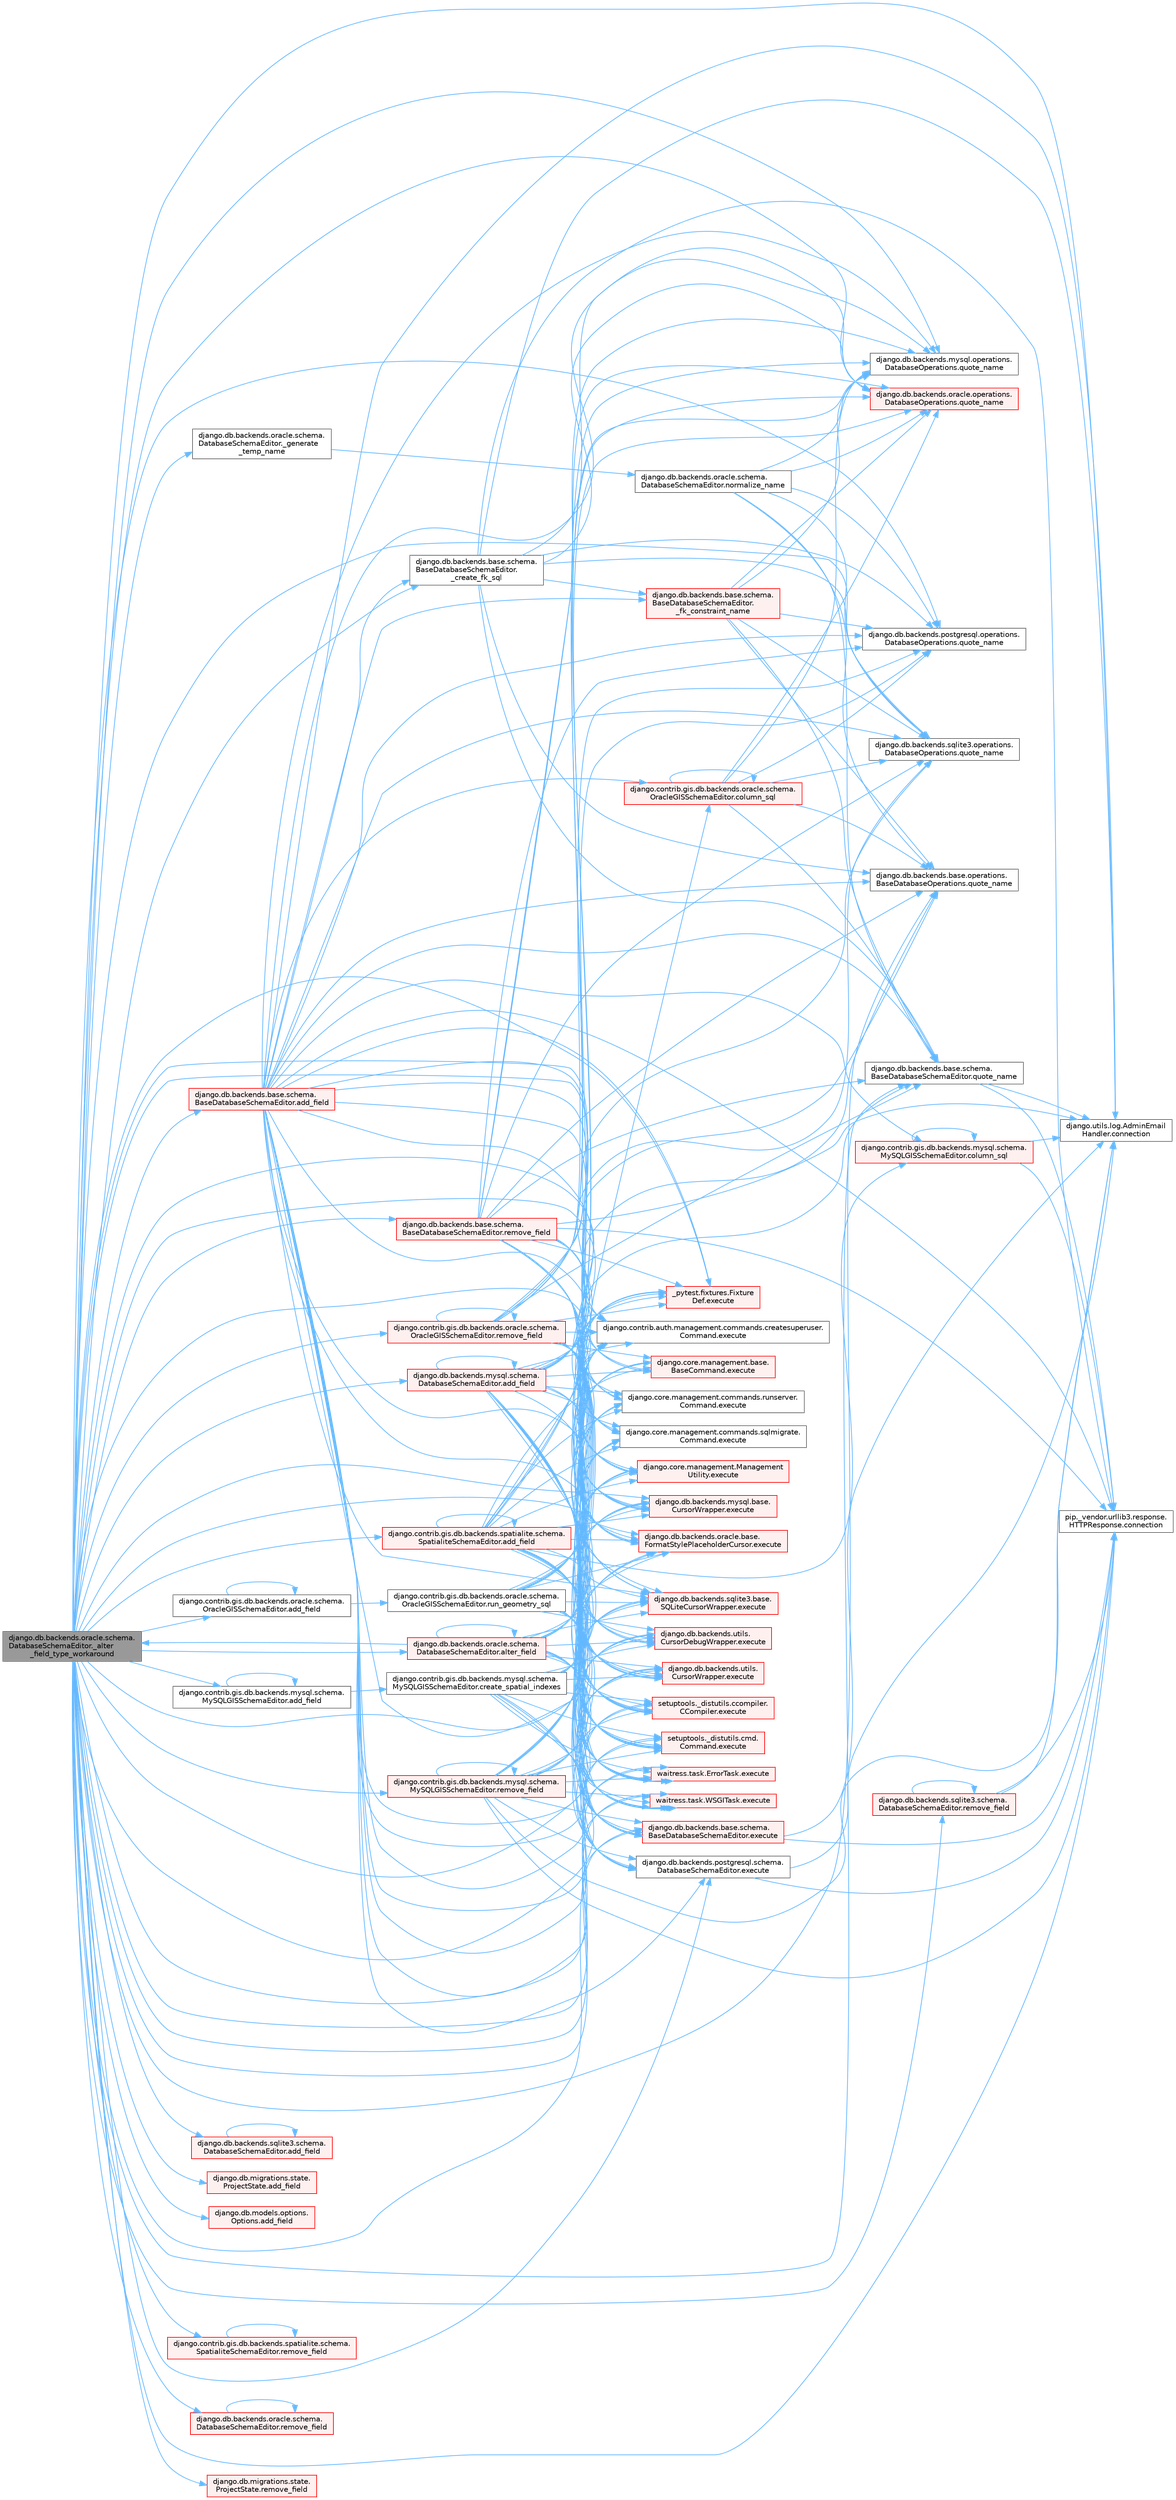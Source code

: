 digraph "django.db.backends.oracle.schema.DatabaseSchemaEditor._alter_field_type_workaround"
{
 // LATEX_PDF_SIZE
  bgcolor="transparent";
  edge [fontname=Helvetica,fontsize=10,labelfontname=Helvetica,labelfontsize=10];
  node [fontname=Helvetica,fontsize=10,shape=box,height=0.2,width=0.4];
  rankdir="LR";
  Node1 [id="Node000001",label="django.db.backends.oracle.schema.\lDatabaseSchemaEditor._alter\l_field_type_workaround",height=0.2,width=0.4,color="gray40", fillcolor="grey60", style="filled", fontcolor="black",tooltip=" "];
  Node1 -> Node2 [id="edge1_Node000001_Node000002",color="steelblue1",style="solid",tooltip=" "];
  Node2 [id="Node000002",label="django.db.backends.base.schema.\lBaseDatabaseSchemaEditor.\l_create_fk_sql",height=0.2,width=0.4,color="grey40", fillcolor="white", style="filled",URL="$classdjango_1_1db_1_1backends_1_1base_1_1schema_1_1_base_database_schema_editor.html#ad853d22c43c3b3a9d73e094ac6344331",tooltip=" "];
  Node2 -> Node3 [id="edge2_Node000002_Node000003",color="steelblue1",style="solid",tooltip=" "];
  Node3 [id="Node000003",label="django.db.backends.base.schema.\lBaseDatabaseSchemaEditor.\l_fk_constraint_name",height=0.2,width=0.4,color="red", fillcolor="#FFF0F0", style="filled",URL="$classdjango_1_1db_1_1backends_1_1base_1_1schema_1_1_base_database_schema_editor.html#aebfea3276c6e5e99891f04559ea18d32",tooltip=" "];
  Node3 -> Node7 [id="edge3_Node000003_Node000007",color="steelblue1",style="solid",tooltip=" "];
  Node7 [id="Node000007",label="django.db.backends.base.operations.\lBaseDatabaseOperations.quote_name",height=0.2,width=0.4,color="grey40", fillcolor="white", style="filled",URL="$classdjango_1_1db_1_1backends_1_1base_1_1operations_1_1_base_database_operations.html#ab468094d1b03334704774ae62fbb7955",tooltip=" "];
  Node3 -> Node8 [id="edge4_Node000003_Node000008",color="steelblue1",style="solid",tooltip=" "];
  Node8 [id="Node000008",label="django.db.backends.base.schema.\lBaseDatabaseSchemaEditor.quote_name",height=0.2,width=0.4,color="grey40", fillcolor="white", style="filled",URL="$classdjango_1_1db_1_1backends_1_1base_1_1schema_1_1_base_database_schema_editor.html#aa816e47aecbbe22e29c76f25001a873a",tooltip=" "];
  Node8 -> Node5 [id="edge5_Node000008_Node000005",color="steelblue1",style="solid",tooltip=" "];
  Node5 [id="Node000005",label="django.utils.log.AdminEmail\lHandler.connection",height=0.2,width=0.4,color="grey40", fillcolor="white", style="filled",URL="$classdjango_1_1utils_1_1log_1_1_admin_email_handler.html#a545b5f7ec55a857fe1ca7836814a0760",tooltip=" "];
  Node8 -> Node6 [id="edge6_Node000008_Node000006",color="steelblue1",style="solid",tooltip=" "];
  Node6 [id="Node000006",label="pip._vendor.urllib3.response.\lHTTPResponse.connection",height=0.2,width=0.4,color="grey40", fillcolor="white", style="filled",URL="$classpip_1_1__vendor_1_1urllib3_1_1response_1_1_h_t_t_p_response.html#a9002314624685de3bbf9b84bdc87fef8",tooltip=" "];
  Node3 -> Node9 [id="edge7_Node000003_Node000009",color="steelblue1",style="solid",tooltip=" "];
  Node9 [id="Node000009",label="django.db.backends.mysql.operations.\lDatabaseOperations.quote_name",height=0.2,width=0.4,color="grey40", fillcolor="white", style="filled",URL="$classdjango_1_1db_1_1backends_1_1mysql_1_1operations_1_1_database_operations.html#a5d1561dd784c0f000ed8c1aa43a6efbf",tooltip=" "];
  Node3 -> Node10 [id="edge8_Node000003_Node000010",color="steelblue1",style="solid",tooltip=" "];
  Node10 [id="Node000010",label="django.db.backends.oracle.operations.\lDatabaseOperations.quote_name",height=0.2,width=0.4,color="red", fillcolor="#FFF0F0", style="filled",URL="$classdjango_1_1db_1_1backends_1_1oracle_1_1operations_1_1_database_operations.html#ac7551d250b0adf678e5d00e4d69cb021",tooltip=" "];
  Node3 -> Node16 [id="edge9_Node000003_Node000016",color="steelblue1",style="solid",tooltip=" "];
  Node16 [id="Node000016",label="django.db.backends.postgresql.operations.\lDatabaseOperations.quote_name",height=0.2,width=0.4,color="grey40", fillcolor="white", style="filled",URL="$classdjango_1_1db_1_1backends_1_1postgresql_1_1operations_1_1_database_operations.html#ab2f9e33071d2c5abb03744171da3b801",tooltip=" "];
  Node3 -> Node17 [id="edge10_Node000003_Node000017",color="steelblue1",style="solid",tooltip=" "];
  Node17 [id="Node000017",label="django.db.backends.sqlite3.operations.\lDatabaseOperations.quote_name",height=0.2,width=0.4,color="grey40", fillcolor="white", style="filled",URL="$classdjango_1_1db_1_1backends_1_1sqlite3_1_1operations_1_1_database_operations.html#a14cbbcb5e889d88278c96a39911d641b",tooltip=" "];
  Node2 -> Node5 [id="edge11_Node000002_Node000005",color="steelblue1",style="solid",tooltip=" "];
  Node2 -> Node6 [id="edge12_Node000002_Node000006",color="steelblue1",style="solid",tooltip=" "];
  Node2 -> Node7 [id="edge13_Node000002_Node000007",color="steelblue1",style="solid",tooltip=" "];
  Node2 -> Node8 [id="edge14_Node000002_Node000008",color="steelblue1",style="solid",tooltip=" "];
  Node2 -> Node9 [id="edge15_Node000002_Node000009",color="steelblue1",style="solid",tooltip=" "];
  Node2 -> Node10 [id="edge16_Node000002_Node000010",color="steelblue1",style="solid",tooltip=" "];
  Node2 -> Node16 [id="edge17_Node000002_Node000016",color="steelblue1",style="solid",tooltip=" "];
  Node2 -> Node17 [id="edge18_Node000002_Node000017",color="steelblue1",style="solid",tooltip=" "];
  Node1 -> Node18 [id="edge19_Node000001_Node000018",color="steelblue1",style="solid",tooltip=" "];
  Node18 [id="Node000018",label="django.db.backends.oracle.schema.\lDatabaseSchemaEditor._generate\l_temp_name",height=0.2,width=0.4,color="grey40", fillcolor="white", style="filled",URL="$classdjango_1_1db_1_1backends_1_1oracle_1_1schema_1_1_database_schema_editor.html#a8c8496f0808096238c1c1738d7d98ccd",tooltip=" "];
  Node18 -> Node19 [id="edge20_Node000018_Node000019",color="steelblue1",style="solid",tooltip=" "];
  Node19 [id="Node000019",label="django.db.backends.oracle.schema.\lDatabaseSchemaEditor.normalize_name",height=0.2,width=0.4,color="grey40", fillcolor="white", style="filled",URL="$classdjango_1_1db_1_1backends_1_1oracle_1_1schema_1_1_database_schema_editor.html#a440047f0dbf8e50036355561e0fef33a",tooltip=" "];
  Node19 -> Node7 [id="edge21_Node000019_Node000007",color="steelblue1",style="solid",tooltip=" "];
  Node19 -> Node8 [id="edge22_Node000019_Node000008",color="steelblue1",style="solid",tooltip=" "];
  Node19 -> Node9 [id="edge23_Node000019_Node000009",color="steelblue1",style="solid",tooltip=" "];
  Node19 -> Node10 [id="edge24_Node000019_Node000010",color="steelblue1",style="solid",tooltip=" "];
  Node19 -> Node16 [id="edge25_Node000019_Node000016",color="steelblue1",style="solid",tooltip=" "];
  Node19 -> Node17 [id="edge26_Node000019_Node000017",color="steelblue1",style="solid",tooltip=" "];
  Node1 -> Node20 [id="edge27_Node000001_Node000020",color="steelblue1",style="solid",tooltip=" "];
  Node20 [id="Node000020",label="django.contrib.gis.db.backends.mysql.schema.\lMySQLGISSchemaEditor.add_field",height=0.2,width=0.4,color="grey40", fillcolor="white", style="filled",URL="$classdjango_1_1contrib_1_1gis_1_1db_1_1backends_1_1mysql_1_1schema_1_1_my_s_q_l_g_i_s_schema_editor.html#a2be61526cbe6b641a69269de2a2c11b5",tooltip=" "];
  Node20 -> Node20 [id="edge28_Node000020_Node000020",color="steelblue1",style="solid",tooltip=" "];
  Node20 -> Node21 [id="edge29_Node000020_Node000021",color="steelblue1",style="solid",tooltip=" "];
  Node21 [id="Node000021",label="django.contrib.gis.db.backends.mysql.schema.\lMySQLGISSchemaEditor.create_spatial_indexes",height=0.2,width=0.4,color="grey40", fillcolor="white", style="filled",URL="$classdjango_1_1contrib_1_1gis_1_1db_1_1backends_1_1mysql_1_1schema_1_1_my_s_q_l_g_i_s_schema_editor.html#ab01e4e9753b9691b274cfe31c800fb87",tooltip=" "];
  Node21 -> Node22 [id="edge30_Node000021_Node000022",color="steelblue1",style="solid",tooltip=" "];
  Node22 [id="Node000022",label="_pytest.fixtures.Fixture\lDef.execute",height=0.2,width=0.4,color="red", fillcolor="#FFF0F0", style="filled",URL="$class__pytest_1_1fixtures_1_1_fixture_def.html#ac27e0caaadd6404ffc2715216b643993",tooltip=" "];
  Node21 -> Node3967 [id="edge31_Node000021_Node003967",color="steelblue1",style="solid",tooltip=" "];
  Node3967 [id="Node003967",label="django.contrib.auth.management.commands.createsuperuser.\lCommand.execute",height=0.2,width=0.4,color="grey40", fillcolor="white", style="filled",URL="$classdjango_1_1contrib_1_1auth_1_1management_1_1commands_1_1createsuperuser_1_1_command.html#a4dc8ad9953fcae01a4c61c32fe4c6540",tooltip=" "];
  Node21 -> Node3968 [id="edge32_Node000021_Node003968",color="steelblue1",style="solid",tooltip=" "];
  Node3968 [id="Node003968",label="django.core.management.base.\lBaseCommand.execute",height=0.2,width=0.4,color="red", fillcolor="#FFF0F0", style="filled",URL="$classdjango_1_1core_1_1management_1_1base_1_1_base_command.html#a5621c1fb51be6a2deff6777d90c25ee0",tooltip=" "];
  Node21 -> Node3970 [id="edge33_Node000021_Node003970",color="steelblue1",style="solid",tooltip=" "];
  Node3970 [id="Node003970",label="django.core.management.commands.runserver.\lCommand.execute",height=0.2,width=0.4,color="grey40", fillcolor="white", style="filled",URL="$classdjango_1_1core_1_1management_1_1commands_1_1runserver_1_1_command.html#a86b4bdbf596d9f612125e143148d9919",tooltip=" "];
  Node21 -> Node3971 [id="edge34_Node000021_Node003971",color="steelblue1",style="solid",tooltip=" "];
  Node3971 [id="Node003971",label="django.core.management.commands.sqlmigrate.\lCommand.execute",height=0.2,width=0.4,color="grey40", fillcolor="white", style="filled",URL="$classdjango_1_1core_1_1management_1_1commands_1_1sqlmigrate_1_1_command.html#ad47c65d3d4820430ce43bb5f2086789d",tooltip=" "];
  Node21 -> Node3972 [id="edge35_Node000021_Node003972",color="steelblue1",style="solid",tooltip=" "];
  Node3972 [id="Node003972",label="django.core.management.Management\lUtility.execute",height=0.2,width=0.4,color="red", fillcolor="#FFF0F0", style="filled",URL="$classdjango_1_1core_1_1management_1_1_management_utility.html#ab2752203019f6a6274c55e096770c008",tooltip=" "];
  Node21 -> Node3980 [id="edge36_Node000021_Node003980",color="steelblue1",style="solid",tooltip=" "];
  Node3980 [id="Node003980",label="django.db.backends.base.schema.\lBaseDatabaseSchemaEditor.execute",height=0.2,width=0.4,color="red", fillcolor="#FFF0F0", style="filled",URL="$classdjango_1_1db_1_1backends_1_1base_1_1schema_1_1_base_database_schema_editor.html#a964d07b6ba94dc1698e896feeeb57353",tooltip=" "];
  Node3980 -> Node5 [id="edge37_Node003980_Node000005",color="steelblue1",style="solid",tooltip=" "];
  Node3980 -> Node6 [id="edge38_Node003980_Node000006",color="steelblue1",style="solid",tooltip=" "];
  Node21 -> Node3983 [id="edge39_Node000021_Node003983",color="steelblue1",style="solid",tooltip=" "];
  Node3983 [id="Node003983",label="django.db.backends.mysql.base.\lCursorWrapper.execute",height=0.2,width=0.4,color="red", fillcolor="#FFF0F0", style="filled",URL="$classdjango_1_1db_1_1backends_1_1mysql_1_1base_1_1_cursor_wrapper.html#a6b2d41b73d7c215224f1e994aad6ad60",tooltip=" "];
  Node21 -> Node3984 [id="edge40_Node000021_Node003984",color="steelblue1",style="solid",tooltip=" "];
  Node3984 [id="Node003984",label="django.db.backends.oracle.base.\lFormatStylePlaceholderCursor.execute",height=0.2,width=0.4,color="red", fillcolor="#FFF0F0", style="filled",URL="$classdjango_1_1db_1_1backends_1_1oracle_1_1base_1_1_format_style_placeholder_cursor.html#a0717bdbea59134a88e5f10399c33a251",tooltip=" "];
  Node21 -> Node3990 [id="edge41_Node000021_Node003990",color="steelblue1",style="solid",tooltip=" "];
  Node3990 [id="Node003990",label="django.db.backends.postgresql.schema.\lDatabaseSchemaEditor.execute",height=0.2,width=0.4,color="grey40", fillcolor="white", style="filled",URL="$classdjango_1_1db_1_1backends_1_1postgresql_1_1schema_1_1_database_schema_editor.html#afe7e39d1fd0ac2c6216f90295b9382ae",tooltip=" "];
  Node3990 -> Node5 [id="edge42_Node003990_Node000005",color="steelblue1",style="solid",tooltip=" "];
  Node3990 -> Node6 [id="edge43_Node003990_Node000006",color="steelblue1",style="solid",tooltip=" "];
  Node21 -> Node3991 [id="edge44_Node000021_Node003991",color="steelblue1",style="solid",tooltip=" "];
  Node3991 [id="Node003991",label="django.db.backends.sqlite3.base.\lSQLiteCursorWrapper.execute",height=0.2,width=0.4,color="red", fillcolor="#FFF0F0", style="filled",URL="$classdjango_1_1db_1_1backends_1_1sqlite3_1_1base_1_1_s_q_lite_cursor_wrapper.html#a41115eb3813040514a6c6c7111aa0b57",tooltip=" "];
  Node21 -> Node3993 [id="edge45_Node000021_Node003993",color="steelblue1",style="solid",tooltip=" "];
  Node3993 [id="Node003993",label="django.db.backends.utils.\lCursorDebugWrapper.execute",height=0.2,width=0.4,color="red", fillcolor="#FFF0F0", style="filled",URL="$classdjango_1_1db_1_1backends_1_1utils_1_1_cursor_debug_wrapper.html#af0443013785fceb3f05b38198a71ca3f",tooltip=" "];
  Node21 -> Node3994 [id="edge46_Node000021_Node003994",color="steelblue1",style="solid",tooltip=" "];
  Node3994 [id="Node003994",label="django.db.backends.utils.\lCursorWrapper.execute",height=0.2,width=0.4,color="red", fillcolor="#FFF0F0", style="filled",URL="$classdjango_1_1db_1_1backends_1_1utils_1_1_cursor_wrapper.html#a7d0bc9b6584c9fee961505e1d460547c",tooltip=" "];
  Node21 -> Node3997 [id="edge47_Node000021_Node003997",color="steelblue1",style="solid",tooltip=" "];
  Node3997 [id="Node003997",label="setuptools._distutils.ccompiler.\lCCompiler.execute",height=0.2,width=0.4,color="red", fillcolor="#FFF0F0", style="filled",URL="$classsetuptools_1_1__distutils_1_1ccompiler_1_1_c_compiler.html#a726dd6c4cc45b2077fa6bc43dc8fe60e",tooltip=" "];
  Node21 -> Node3998 [id="edge48_Node000021_Node003998",color="steelblue1",style="solid",tooltip=" "];
  Node3998 [id="Node003998",label="setuptools._distutils.cmd.\lCommand.execute",height=0.2,width=0.4,color="red", fillcolor="#FFF0F0", style="filled",URL="$classsetuptools_1_1__distutils_1_1cmd_1_1_command.html#a371b567539d5bc0e2a134bf361e97b38",tooltip=" "];
  Node21 -> Node3999 [id="edge49_Node000021_Node003999",color="steelblue1",style="solid",tooltip=" "];
  Node3999 [id="Node003999",label="waitress.task.ErrorTask.execute",height=0.2,width=0.4,color="red", fillcolor="#FFF0F0", style="filled",URL="$classwaitress_1_1task_1_1_error_task.html#ad5c6d14c13ba3d33e82b1b138e634bb0",tooltip=" "];
  Node21 -> Node4000 [id="edge50_Node000021_Node004000",color="steelblue1",style="solid",tooltip=" "];
  Node4000 [id="Node004000",label="waitress.task.WSGITask.execute",height=0.2,width=0.4,color="red", fillcolor="#FFF0F0", style="filled",URL="$classwaitress_1_1task_1_1_w_s_g_i_task.html#ac677ac1c03116dfa724298750580883b",tooltip=" "];
  Node1 -> Node4544 [id="edge51_Node000001_Node004544",color="steelblue1",style="solid",tooltip=" "];
  Node4544 [id="Node004544",label="django.contrib.gis.db.backends.oracle.schema.\lOracleGISSchemaEditor.add_field",height=0.2,width=0.4,color="grey40", fillcolor="white", style="filled",URL="$classdjango_1_1contrib_1_1gis_1_1db_1_1backends_1_1oracle_1_1schema_1_1_oracle_g_i_s_schema_editor.html#a809e33d7f4b5e305ff78ef88888b0911",tooltip=" "];
  Node4544 -> Node4544 [id="edge52_Node004544_Node004544",color="steelblue1",style="solid",tooltip=" "];
  Node4544 -> Node4545 [id="edge53_Node004544_Node004545",color="steelblue1",style="solid",tooltip=" "];
  Node4545 [id="Node004545",label="django.contrib.gis.db.backends.oracle.schema.\lOracleGISSchemaEditor.run_geometry_sql",height=0.2,width=0.4,color="grey40", fillcolor="white", style="filled",URL="$classdjango_1_1contrib_1_1gis_1_1db_1_1backends_1_1oracle_1_1schema_1_1_oracle_g_i_s_schema_editor.html#a1cc33dd24bca051d455c5a65f3e5940d",tooltip=" "];
  Node4545 -> Node22 [id="edge54_Node004545_Node000022",color="steelblue1",style="solid",tooltip=" "];
  Node4545 -> Node3967 [id="edge55_Node004545_Node003967",color="steelblue1",style="solid",tooltip=" "];
  Node4545 -> Node3968 [id="edge56_Node004545_Node003968",color="steelblue1",style="solid",tooltip=" "];
  Node4545 -> Node3970 [id="edge57_Node004545_Node003970",color="steelblue1",style="solid",tooltip=" "];
  Node4545 -> Node3971 [id="edge58_Node004545_Node003971",color="steelblue1",style="solid",tooltip=" "];
  Node4545 -> Node3972 [id="edge59_Node004545_Node003972",color="steelblue1",style="solid",tooltip=" "];
  Node4545 -> Node3980 [id="edge60_Node004545_Node003980",color="steelblue1",style="solid",tooltip=" "];
  Node4545 -> Node3983 [id="edge61_Node004545_Node003983",color="steelblue1",style="solid",tooltip=" "];
  Node4545 -> Node3984 [id="edge62_Node004545_Node003984",color="steelblue1",style="solid",tooltip=" "];
  Node4545 -> Node3990 [id="edge63_Node004545_Node003990",color="steelblue1",style="solid",tooltip=" "];
  Node4545 -> Node3991 [id="edge64_Node004545_Node003991",color="steelblue1",style="solid",tooltip=" "];
  Node4545 -> Node3993 [id="edge65_Node004545_Node003993",color="steelblue1",style="solid",tooltip=" "];
  Node4545 -> Node3994 [id="edge66_Node004545_Node003994",color="steelblue1",style="solid",tooltip=" "];
  Node4545 -> Node3997 [id="edge67_Node004545_Node003997",color="steelblue1",style="solid",tooltip=" "];
  Node4545 -> Node3998 [id="edge68_Node004545_Node003998",color="steelblue1",style="solid",tooltip=" "];
  Node4545 -> Node3999 [id="edge69_Node004545_Node003999",color="steelblue1",style="solid",tooltip=" "];
  Node4545 -> Node4000 [id="edge70_Node004545_Node004000",color="steelblue1",style="solid",tooltip=" "];
  Node1 -> Node4546 [id="edge71_Node000001_Node004546",color="steelblue1",style="solid",tooltip=" "];
  Node4546 [id="Node004546",label="django.contrib.gis.db.backends.spatialite.schema.\lSpatialiteSchemaEditor.add_field",height=0.2,width=0.4,color="red", fillcolor="#FFF0F0", style="filled",URL="$classdjango_1_1contrib_1_1gis_1_1db_1_1backends_1_1spatialite_1_1schema_1_1_spatialite_schema_editor.html#ac6c0a11c42d919d3c5cc74bb59d8dcfc",tooltip=" "];
  Node4546 -> Node4546 [id="edge72_Node004546_Node004546",color="steelblue1",style="solid",tooltip=" "];
  Node4546 -> Node4547 [id="edge73_Node004546_Node004547",color="steelblue1",style="solid",tooltip=" "];
  Node4547 [id="Node004547",label="django.contrib.gis.db.backends.mysql.schema.\lMySQLGISSchemaEditor.column_sql",height=0.2,width=0.4,color="red", fillcolor="#FFF0F0", style="filled",URL="$classdjango_1_1contrib_1_1gis_1_1db_1_1backends_1_1mysql_1_1schema_1_1_my_s_q_l_g_i_s_schema_editor.html#a935e53a9096b63f7e146fd20bbaaddca",tooltip=" "];
  Node4547 -> Node4547 [id="edge74_Node004547_Node004547",color="steelblue1",style="solid",tooltip=" "];
  Node4547 -> Node5 [id="edge75_Node004547_Node000005",color="steelblue1",style="solid",tooltip=" "];
  Node4547 -> Node6 [id="edge76_Node004547_Node000006",color="steelblue1",style="solid",tooltip=" "];
  Node4546 -> Node4550 [id="edge77_Node004546_Node004550",color="steelblue1",style="solid",tooltip=" "];
  Node4550 [id="Node004550",label="django.contrib.gis.db.backends.oracle.schema.\lOracleGISSchemaEditor.column_sql",height=0.2,width=0.4,color="red", fillcolor="#FFF0F0", style="filled",URL="$classdjango_1_1contrib_1_1gis_1_1db_1_1backends_1_1oracle_1_1schema_1_1_oracle_g_i_s_schema_editor.html#aaa690d323a1e81ee836fb712a3a1ec2f",tooltip=" "];
  Node4550 -> Node4550 [id="edge78_Node004550_Node004550",color="steelblue1",style="solid",tooltip=" "];
  Node4550 -> Node7 [id="edge79_Node004550_Node000007",color="steelblue1",style="solid",tooltip=" "];
  Node4550 -> Node8 [id="edge80_Node004550_Node000008",color="steelblue1",style="solid",tooltip=" "];
  Node4550 -> Node9 [id="edge81_Node004550_Node000009",color="steelblue1",style="solid",tooltip=" "];
  Node4550 -> Node10 [id="edge82_Node004550_Node000010",color="steelblue1",style="solid",tooltip=" "];
  Node4550 -> Node16 [id="edge83_Node004550_Node000016",color="steelblue1",style="solid",tooltip=" "];
  Node4550 -> Node17 [id="edge84_Node004550_Node000017",color="steelblue1",style="solid",tooltip=" "];
  Node4546 -> Node22 [id="edge85_Node004546_Node000022",color="steelblue1",style="solid",tooltip=" "];
  Node4546 -> Node3967 [id="edge86_Node004546_Node003967",color="steelblue1",style="solid",tooltip=" "];
  Node4546 -> Node3968 [id="edge87_Node004546_Node003968",color="steelblue1",style="solid",tooltip=" "];
  Node4546 -> Node3970 [id="edge88_Node004546_Node003970",color="steelblue1",style="solid",tooltip=" "];
  Node4546 -> Node3971 [id="edge89_Node004546_Node003971",color="steelblue1",style="solid",tooltip=" "];
  Node4546 -> Node3972 [id="edge90_Node004546_Node003972",color="steelblue1",style="solid",tooltip=" "];
  Node4546 -> Node3980 [id="edge91_Node004546_Node003980",color="steelblue1",style="solid",tooltip=" "];
  Node4546 -> Node3983 [id="edge92_Node004546_Node003983",color="steelblue1",style="solid",tooltip=" "];
  Node4546 -> Node3984 [id="edge93_Node004546_Node003984",color="steelblue1",style="solid",tooltip=" "];
  Node4546 -> Node3990 [id="edge94_Node004546_Node003990",color="steelblue1",style="solid",tooltip=" "];
  Node4546 -> Node3991 [id="edge95_Node004546_Node003991",color="steelblue1",style="solid",tooltip=" "];
  Node4546 -> Node3993 [id="edge96_Node004546_Node003993",color="steelblue1",style="solid",tooltip=" "];
  Node4546 -> Node3994 [id="edge97_Node004546_Node003994",color="steelblue1",style="solid",tooltip=" "];
  Node4546 -> Node3997 [id="edge98_Node004546_Node003997",color="steelblue1",style="solid",tooltip=" "];
  Node4546 -> Node3998 [id="edge99_Node004546_Node003998",color="steelblue1",style="solid",tooltip=" "];
  Node4546 -> Node3999 [id="edge100_Node004546_Node003999",color="steelblue1",style="solid",tooltip=" "];
  Node4546 -> Node4000 [id="edge101_Node004546_Node004000",color="steelblue1",style="solid",tooltip=" "];
  Node1 -> Node4588 [id="edge102_Node000001_Node004588",color="steelblue1",style="solid",tooltip=" "];
  Node4588 [id="Node004588",label="django.db.backends.base.schema.\lBaseDatabaseSchemaEditor.add_field",height=0.2,width=0.4,color="red", fillcolor="#FFF0F0", style="filled",URL="$classdjango_1_1db_1_1backends_1_1base_1_1schema_1_1_base_database_schema_editor.html#affe03b0f7c180f8cb5759a5cff4f006a",tooltip=" "];
  Node4588 -> Node2 [id="edge103_Node004588_Node000002",color="steelblue1",style="solid",tooltip=" "];
  Node4588 -> Node3 [id="edge104_Node004588_Node000003",color="steelblue1",style="solid",tooltip=" "];
  Node4588 -> Node4547 [id="edge105_Node004588_Node004547",color="steelblue1",style="solid",tooltip=" "];
  Node4588 -> Node4550 [id="edge106_Node004588_Node004550",color="steelblue1",style="solid",tooltip=" "];
  Node4588 -> Node5 [id="edge107_Node004588_Node000005",color="steelblue1",style="solid",tooltip=" "];
  Node4588 -> Node6 [id="edge108_Node004588_Node000006",color="steelblue1",style="solid",tooltip=" "];
  Node4588 -> Node22 [id="edge109_Node004588_Node000022",color="steelblue1",style="solid",tooltip=" "];
  Node4588 -> Node3967 [id="edge110_Node004588_Node003967",color="steelblue1",style="solid",tooltip=" "];
  Node4588 -> Node3968 [id="edge111_Node004588_Node003968",color="steelblue1",style="solid",tooltip=" "];
  Node4588 -> Node3970 [id="edge112_Node004588_Node003970",color="steelblue1",style="solid",tooltip=" "];
  Node4588 -> Node3971 [id="edge113_Node004588_Node003971",color="steelblue1",style="solid",tooltip=" "];
  Node4588 -> Node3972 [id="edge114_Node004588_Node003972",color="steelblue1",style="solid",tooltip=" "];
  Node4588 -> Node3980 [id="edge115_Node004588_Node003980",color="steelblue1",style="solid",tooltip=" "];
  Node4588 -> Node3983 [id="edge116_Node004588_Node003983",color="steelblue1",style="solid",tooltip=" "];
  Node4588 -> Node3984 [id="edge117_Node004588_Node003984",color="steelblue1",style="solid",tooltip=" "];
  Node4588 -> Node3990 [id="edge118_Node004588_Node003990",color="steelblue1",style="solid",tooltip=" "];
  Node4588 -> Node3991 [id="edge119_Node004588_Node003991",color="steelblue1",style="solid",tooltip=" "];
  Node4588 -> Node3993 [id="edge120_Node004588_Node003993",color="steelblue1",style="solid",tooltip=" "];
  Node4588 -> Node3994 [id="edge121_Node004588_Node003994",color="steelblue1",style="solid",tooltip=" "];
  Node4588 -> Node3997 [id="edge122_Node004588_Node003997",color="steelblue1",style="solid",tooltip=" "];
  Node4588 -> Node3998 [id="edge123_Node004588_Node003998",color="steelblue1",style="solid",tooltip=" "];
  Node4588 -> Node3999 [id="edge124_Node004588_Node003999",color="steelblue1",style="solid",tooltip=" "];
  Node4588 -> Node4000 [id="edge125_Node004588_Node004000",color="steelblue1",style="solid",tooltip=" "];
  Node4588 -> Node7 [id="edge126_Node004588_Node000007",color="steelblue1",style="solid",tooltip=" "];
  Node4588 -> Node8 [id="edge127_Node004588_Node000008",color="steelblue1",style="solid",tooltip=" "];
  Node4588 -> Node9 [id="edge128_Node004588_Node000009",color="steelblue1",style="solid",tooltip=" "];
  Node4588 -> Node10 [id="edge129_Node004588_Node000010",color="steelblue1",style="solid",tooltip=" "];
  Node4588 -> Node16 [id="edge130_Node004588_Node000016",color="steelblue1",style="solid",tooltip=" "];
  Node4588 -> Node17 [id="edge131_Node004588_Node000017",color="steelblue1",style="solid",tooltip=" "];
  Node1 -> Node4620 [id="edge132_Node000001_Node004620",color="steelblue1",style="solid",tooltip=" "];
  Node4620 [id="Node004620",label="django.db.backends.mysql.schema.\lDatabaseSchemaEditor.add_field",height=0.2,width=0.4,color="red", fillcolor="#FFF0F0", style="filled",URL="$classdjango_1_1db_1_1backends_1_1mysql_1_1schema_1_1_database_schema_editor.html#a2bb764c2fab516643cccf83b8865b410",tooltip=" "];
  Node4620 -> Node4620 [id="edge133_Node004620_Node004620",color="steelblue1",style="solid",tooltip=" "];
  Node4620 -> Node22 [id="edge134_Node004620_Node000022",color="steelblue1",style="solid",tooltip=" "];
  Node4620 -> Node3967 [id="edge135_Node004620_Node003967",color="steelblue1",style="solid",tooltip=" "];
  Node4620 -> Node3968 [id="edge136_Node004620_Node003968",color="steelblue1",style="solid",tooltip=" "];
  Node4620 -> Node3970 [id="edge137_Node004620_Node003970",color="steelblue1",style="solid",tooltip=" "];
  Node4620 -> Node3971 [id="edge138_Node004620_Node003971",color="steelblue1",style="solid",tooltip=" "];
  Node4620 -> Node3972 [id="edge139_Node004620_Node003972",color="steelblue1",style="solid",tooltip=" "];
  Node4620 -> Node3980 [id="edge140_Node004620_Node003980",color="steelblue1",style="solid",tooltip=" "];
  Node4620 -> Node3983 [id="edge141_Node004620_Node003983",color="steelblue1",style="solid",tooltip=" "];
  Node4620 -> Node3984 [id="edge142_Node004620_Node003984",color="steelblue1",style="solid",tooltip=" "];
  Node4620 -> Node3990 [id="edge143_Node004620_Node003990",color="steelblue1",style="solid",tooltip=" "];
  Node4620 -> Node3991 [id="edge144_Node004620_Node003991",color="steelblue1",style="solid",tooltip=" "];
  Node4620 -> Node3993 [id="edge145_Node004620_Node003993",color="steelblue1",style="solid",tooltip=" "];
  Node4620 -> Node3994 [id="edge146_Node004620_Node003994",color="steelblue1",style="solid",tooltip=" "];
  Node4620 -> Node3997 [id="edge147_Node004620_Node003997",color="steelblue1",style="solid",tooltip=" "];
  Node4620 -> Node3998 [id="edge148_Node004620_Node003998",color="steelblue1",style="solid",tooltip=" "];
  Node4620 -> Node3999 [id="edge149_Node004620_Node003999",color="steelblue1",style="solid",tooltip=" "];
  Node4620 -> Node4000 [id="edge150_Node004620_Node004000",color="steelblue1",style="solid",tooltip=" "];
  Node4620 -> Node7 [id="edge151_Node004620_Node000007",color="steelblue1",style="solid",tooltip=" "];
  Node4620 -> Node8 [id="edge152_Node004620_Node000008",color="steelblue1",style="solid",tooltip=" "];
  Node4620 -> Node9 [id="edge153_Node004620_Node000009",color="steelblue1",style="solid",tooltip=" "];
  Node4620 -> Node10 [id="edge154_Node004620_Node000010",color="steelblue1",style="solid",tooltip=" "];
  Node4620 -> Node16 [id="edge155_Node004620_Node000016",color="steelblue1",style="solid",tooltip=" "];
  Node4620 -> Node17 [id="edge156_Node004620_Node000017",color="steelblue1",style="solid",tooltip=" "];
  Node1 -> Node4621 [id="edge157_Node000001_Node004621",color="steelblue1",style="solid",tooltip=" "];
  Node4621 [id="Node004621",label="django.db.backends.sqlite3.schema.\lDatabaseSchemaEditor.add_field",height=0.2,width=0.4,color="red", fillcolor="#FFF0F0", style="filled",URL="$classdjango_1_1db_1_1backends_1_1sqlite3_1_1schema_1_1_database_schema_editor.html#a86ab5e51a9418ae6d274cd67fed8ba0b",tooltip=" "];
  Node4621 -> Node4621 [id="edge158_Node004621_Node004621",color="steelblue1",style="solid",tooltip=" "];
  Node1 -> Node4632 [id="edge159_Node000001_Node004632",color="steelblue1",style="solid",tooltip=" "];
  Node4632 [id="Node004632",label="django.db.migrations.state.\lProjectState.add_field",height=0.2,width=0.4,color="red", fillcolor="#FFF0F0", style="filled",URL="$classdjango_1_1db_1_1migrations_1_1state_1_1_project_state.html#a05867e83b921067934002ceac52dcbe4",tooltip=" "];
  Node1 -> Node4644 [id="edge160_Node000001_Node004644",color="steelblue1",style="solid",tooltip=" "];
  Node4644 [id="Node004644",label="django.db.models.options.\lOptions.add_field",height=0.2,width=0.4,color="red", fillcolor="#FFF0F0", style="filled",URL="$classdjango_1_1db_1_1models_1_1options_1_1_options.html#a32d3d86d6fa418059b951c6e8021d4af",tooltip=" "];
  Node1 -> Node4647 [id="edge161_Node000001_Node004647",color="steelblue1",style="solid",tooltip=" "];
  Node4647 [id="Node004647",label="django.db.backends.oracle.schema.\lDatabaseSchemaEditor.alter_field",height=0.2,width=0.4,color="red", fillcolor="#FFF0F0", style="filled",URL="$classdjango_1_1db_1_1backends_1_1oracle_1_1schema_1_1_database_schema_editor.html#abeddc040d6a7af1ca57aee72ee85784f",tooltip=" "];
  Node4647 -> Node1 [id="edge162_Node004647_Node000001",color="steelblue1",style="solid",tooltip=" "];
  Node4647 -> Node4647 [id="edge163_Node004647_Node004647",color="steelblue1",style="solid",tooltip=" "];
  Node4647 -> Node22 [id="edge164_Node004647_Node000022",color="steelblue1",style="solid",tooltip=" "];
  Node4647 -> Node3967 [id="edge165_Node004647_Node003967",color="steelblue1",style="solid",tooltip=" "];
  Node4647 -> Node3968 [id="edge166_Node004647_Node003968",color="steelblue1",style="solid",tooltip=" "];
  Node4647 -> Node3970 [id="edge167_Node004647_Node003970",color="steelblue1",style="solid",tooltip=" "];
  Node4647 -> Node3971 [id="edge168_Node004647_Node003971",color="steelblue1",style="solid",tooltip=" "];
  Node4647 -> Node3972 [id="edge169_Node004647_Node003972",color="steelblue1",style="solid",tooltip=" "];
  Node4647 -> Node3980 [id="edge170_Node004647_Node003980",color="steelblue1",style="solid",tooltip=" "];
  Node4647 -> Node3983 [id="edge171_Node004647_Node003983",color="steelblue1",style="solid",tooltip=" "];
  Node4647 -> Node3984 [id="edge172_Node004647_Node003984",color="steelblue1",style="solid",tooltip=" "];
  Node4647 -> Node3990 [id="edge173_Node004647_Node003990",color="steelblue1",style="solid",tooltip=" "];
  Node4647 -> Node3991 [id="edge174_Node004647_Node003991",color="steelblue1",style="solid",tooltip=" "];
  Node4647 -> Node3993 [id="edge175_Node004647_Node003993",color="steelblue1",style="solid",tooltip=" "];
  Node4647 -> Node3994 [id="edge176_Node004647_Node003994",color="steelblue1",style="solid",tooltip=" "];
  Node4647 -> Node3997 [id="edge177_Node004647_Node003997",color="steelblue1",style="solid",tooltip=" "];
  Node4647 -> Node3998 [id="edge178_Node004647_Node003998",color="steelblue1",style="solid",tooltip=" "];
  Node4647 -> Node3999 [id="edge179_Node004647_Node003999",color="steelblue1",style="solid",tooltip=" "];
  Node4647 -> Node4000 [id="edge180_Node004647_Node004000",color="steelblue1",style="solid",tooltip=" "];
  Node1 -> Node5 [id="edge181_Node000001_Node000005",color="steelblue1",style="solid",tooltip=" "];
  Node1 -> Node6 [id="edge182_Node000001_Node000006",color="steelblue1",style="solid",tooltip=" "];
  Node1 -> Node22 [id="edge183_Node000001_Node000022",color="steelblue1",style="solid",tooltip=" "];
  Node1 -> Node3967 [id="edge184_Node000001_Node003967",color="steelblue1",style="solid",tooltip=" "];
  Node1 -> Node3968 [id="edge185_Node000001_Node003968",color="steelblue1",style="solid",tooltip=" "];
  Node1 -> Node3970 [id="edge186_Node000001_Node003970",color="steelblue1",style="solid",tooltip=" "];
  Node1 -> Node3971 [id="edge187_Node000001_Node003971",color="steelblue1",style="solid",tooltip=" "];
  Node1 -> Node3972 [id="edge188_Node000001_Node003972",color="steelblue1",style="solid",tooltip=" "];
  Node1 -> Node3980 [id="edge189_Node000001_Node003980",color="steelblue1",style="solid",tooltip=" "];
  Node1 -> Node3983 [id="edge190_Node000001_Node003983",color="steelblue1",style="solid",tooltip=" "];
  Node1 -> Node3984 [id="edge191_Node000001_Node003984",color="steelblue1",style="solid",tooltip=" "];
  Node1 -> Node3990 [id="edge192_Node000001_Node003990",color="steelblue1",style="solid",tooltip=" "];
  Node1 -> Node3991 [id="edge193_Node000001_Node003991",color="steelblue1",style="solid",tooltip=" "];
  Node1 -> Node3993 [id="edge194_Node000001_Node003993",color="steelblue1",style="solid",tooltip=" "];
  Node1 -> Node3994 [id="edge195_Node000001_Node003994",color="steelblue1",style="solid",tooltip=" "];
  Node1 -> Node3997 [id="edge196_Node000001_Node003997",color="steelblue1",style="solid",tooltip=" "];
  Node1 -> Node3998 [id="edge197_Node000001_Node003998",color="steelblue1",style="solid",tooltip=" "];
  Node1 -> Node3999 [id="edge198_Node000001_Node003999",color="steelblue1",style="solid",tooltip=" "];
  Node1 -> Node4000 [id="edge199_Node000001_Node004000",color="steelblue1",style="solid",tooltip=" "];
  Node1 -> Node7 [id="edge200_Node000001_Node000007",color="steelblue1",style="solid",tooltip=" "];
  Node1 -> Node8 [id="edge201_Node000001_Node000008",color="steelblue1",style="solid",tooltip=" "];
  Node1 -> Node9 [id="edge202_Node000001_Node000009",color="steelblue1",style="solid",tooltip=" "];
  Node1 -> Node10 [id="edge203_Node000001_Node000010",color="steelblue1",style="solid",tooltip=" "];
  Node1 -> Node16 [id="edge204_Node000001_Node000016",color="steelblue1",style="solid",tooltip=" "];
  Node1 -> Node17 [id="edge205_Node000001_Node000017",color="steelblue1",style="solid",tooltip=" "];
  Node1 -> Node4685 [id="edge206_Node000001_Node004685",color="steelblue1",style="solid",tooltip=" "];
  Node4685 [id="Node004685",label="django.contrib.gis.db.backends.mysql.schema.\lMySQLGISSchemaEditor.remove_field",height=0.2,width=0.4,color="red", fillcolor="#FFF0F0", style="filled",URL="$classdjango_1_1contrib_1_1gis_1_1db_1_1backends_1_1mysql_1_1schema_1_1_my_s_q_l_g_i_s_schema_editor.html#a42c4ccd16596ef9bc64369e876e66df3",tooltip=" "];
  Node4685 -> Node5 [id="edge207_Node004685_Node000005",color="steelblue1",style="solid",tooltip=" "];
  Node4685 -> Node6 [id="edge208_Node004685_Node000006",color="steelblue1",style="solid",tooltip=" "];
  Node4685 -> Node22 [id="edge209_Node004685_Node000022",color="steelblue1",style="solid",tooltip=" "];
  Node4685 -> Node3967 [id="edge210_Node004685_Node003967",color="steelblue1",style="solid",tooltip=" "];
  Node4685 -> Node3968 [id="edge211_Node004685_Node003968",color="steelblue1",style="solid",tooltip=" "];
  Node4685 -> Node3970 [id="edge212_Node004685_Node003970",color="steelblue1",style="solid",tooltip=" "];
  Node4685 -> Node3971 [id="edge213_Node004685_Node003971",color="steelblue1",style="solid",tooltip=" "];
  Node4685 -> Node3972 [id="edge214_Node004685_Node003972",color="steelblue1",style="solid",tooltip=" "];
  Node4685 -> Node3980 [id="edge215_Node004685_Node003980",color="steelblue1",style="solid",tooltip=" "];
  Node4685 -> Node3983 [id="edge216_Node004685_Node003983",color="steelblue1",style="solid",tooltip=" "];
  Node4685 -> Node3984 [id="edge217_Node004685_Node003984",color="steelblue1",style="solid",tooltip=" "];
  Node4685 -> Node3990 [id="edge218_Node004685_Node003990",color="steelblue1",style="solid",tooltip=" "];
  Node4685 -> Node3991 [id="edge219_Node004685_Node003991",color="steelblue1",style="solid",tooltip=" "];
  Node4685 -> Node3993 [id="edge220_Node004685_Node003993",color="steelblue1",style="solid",tooltip=" "];
  Node4685 -> Node3994 [id="edge221_Node004685_Node003994",color="steelblue1",style="solid",tooltip=" "];
  Node4685 -> Node3997 [id="edge222_Node004685_Node003997",color="steelblue1",style="solid",tooltip=" "];
  Node4685 -> Node3998 [id="edge223_Node004685_Node003998",color="steelblue1",style="solid",tooltip=" "];
  Node4685 -> Node3999 [id="edge224_Node004685_Node003999",color="steelblue1",style="solid",tooltip=" "];
  Node4685 -> Node4000 [id="edge225_Node004685_Node004000",color="steelblue1",style="solid",tooltip=" "];
  Node4685 -> Node4685 [id="edge226_Node004685_Node004685",color="steelblue1",style="solid",tooltip=" "];
  Node1 -> Node4686 [id="edge227_Node000001_Node004686",color="steelblue1",style="solid",tooltip=" "];
  Node4686 [id="Node004686",label="django.contrib.gis.db.backends.oracle.schema.\lOracleGISSchemaEditor.remove_field",height=0.2,width=0.4,color="red", fillcolor="#FFF0F0", style="filled",URL="$classdjango_1_1contrib_1_1gis_1_1db_1_1backends_1_1oracle_1_1schema_1_1_oracle_g_i_s_schema_editor.html#ae50523d90339ec103c8749d685f411bc",tooltip=" "];
  Node4686 -> Node22 [id="edge228_Node004686_Node000022",color="steelblue1",style="solid",tooltip=" "];
  Node4686 -> Node3967 [id="edge229_Node004686_Node003967",color="steelblue1",style="solid",tooltip=" "];
  Node4686 -> Node3968 [id="edge230_Node004686_Node003968",color="steelblue1",style="solid",tooltip=" "];
  Node4686 -> Node3970 [id="edge231_Node004686_Node003970",color="steelblue1",style="solid",tooltip=" "];
  Node4686 -> Node3971 [id="edge232_Node004686_Node003971",color="steelblue1",style="solid",tooltip=" "];
  Node4686 -> Node3972 [id="edge233_Node004686_Node003972",color="steelblue1",style="solid",tooltip=" "];
  Node4686 -> Node3980 [id="edge234_Node004686_Node003980",color="steelblue1",style="solid",tooltip=" "];
  Node4686 -> Node3983 [id="edge235_Node004686_Node003983",color="steelblue1",style="solid",tooltip=" "];
  Node4686 -> Node3984 [id="edge236_Node004686_Node003984",color="steelblue1",style="solid",tooltip=" "];
  Node4686 -> Node3990 [id="edge237_Node004686_Node003990",color="steelblue1",style="solid",tooltip=" "];
  Node4686 -> Node3991 [id="edge238_Node004686_Node003991",color="steelblue1",style="solid",tooltip=" "];
  Node4686 -> Node3993 [id="edge239_Node004686_Node003993",color="steelblue1",style="solid",tooltip=" "];
  Node4686 -> Node3994 [id="edge240_Node004686_Node003994",color="steelblue1",style="solid",tooltip=" "];
  Node4686 -> Node3997 [id="edge241_Node004686_Node003997",color="steelblue1",style="solid",tooltip=" "];
  Node4686 -> Node3998 [id="edge242_Node004686_Node003998",color="steelblue1",style="solid",tooltip=" "];
  Node4686 -> Node3999 [id="edge243_Node004686_Node003999",color="steelblue1",style="solid",tooltip=" "];
  Node4686 -> Node4000 [id="edge244_Node004686_Node004000",color="steelblue1",style="solid",tooltip=" "];
  Node4686 -> Node7 [id="edge245_Node004686_Node000007",color="steelblue1",style="solid",tooltip=" "];
  Node4686 -> Node8 [id="edge246_Node004686_Node000008",color="steelblue1",style="solid",tooltip=" "];
  Node4686 -> Node9 [id="edge247_Node004686_Node000009",color="steelblue1",style="solid",tooltip=" "];
  Node4686 -> Node10 [id="edge248_Node004686_Node000010",color="steelblue1",style="solid",tooltip=" "];
  Node4686 -> Node16 [id="edge249_Node004686_Node000016",color="steelblue1",style="solid",tooltip=" "];
  Node4686 -> Node17 [id="edge250_Node004686_Node000017",color="steelblue1",style="solid",tooltip=" "];
  Node4686 -> Node4686 [id="edge251_Node004686_Node004686",color="steelblue1",style="solid",tooltip=" "];
  Node1 -> Node4687 [id="edge252_Node000001_Node004687",color="steelblue1",style="solid",tooltip=" "];
  Node4687 [id="Node004687",label="django.contrib.gis.db.backends.spatialite.schema.\lSpatialiteSchemaEditor.remove_field",height=0.2,width=0.4,color="red", fillcolor="#FFF0F0", style="filled",URL="$classdjango_1_1contrib_1_1gis_1_1db_1_1backends_1_1spatialite_1_1schema_1_1_spatialite_schema_editor.html#a4c59cbfa609b5ed7dc5f235d65898ed4",tooltip=" "];
  Node4687 -> Node4687 [id="edge253_Node004687_Node004687",color="steelblue1",style="solid",tooltip=" "];
  Node1 -> Node4688 [id="edge254_Node000001_Node004688",color="steelblue1",style="solid",tooltip=" "];
  Node4688 [id="Node004688",label="django.db.backends.base.schema.\lBaseDatabaseSchemaEditor.remove_field",height=0.2,width=0.4,color="red", fillcolor="#FFF0F0", style="filled",URL="$classdjango_1_1db_1_1backends_1_1base_1_1schema_1_1_base_database_schema_editor.html#a962851f801c541e11c9ad9265bfe3347",tooltip=" "];
  Node4688 -> Node5 [id="edge255_Node004688_Node000005",color="steelblue1",style="solid",tooltip=" "];
  Node4688 -> Node6 [id="edge256_Node004688_Node000006",color="steelblue1",style="solid",tooltip=" "];
  Node4688 -> Node22 [id="edge257_Node004688_Node000022",color="steelblue1",style="solid",tooltip=" "];
  Node4688 -> Node3967 [id="edge258_Node004688_Node003967",color="steelblue1",style="solid",tooltip=" "];
  Node4688 -> Node3968 [id="edge259_Node004688_Node003968",color="steelblue1",style="solid",tooltip=" "];
  Node4688 -> Node3970 [id="edge260_Node004688_Node003970",color="steelblue1",style="solid",tooltip=" "];
  Node4688 -> Node3971 [id="edge261_Node004688_Node003971",color="steelblue1",style="solid",tooltip=" "];
  Node4688 -> Node3972 [id="edge262_Node004688_Node003972",color="steelblue1",style="solid",tooltip=" "];
  Node4688 -> Node3980 [id="edge263_Node004688_Node003980",color="steelblue1",style="solid",tooltip=" "];
  Node4688 -> Node3983 [id="edge264_Node004688_Node003983",color="steelblue1",style="solid",tooltip=" "];
  Node4688 -> Node3984 [id="edge265_Node004688_Node003984",color="steelblue1",style="solid",tooltip=" "];
  Node4688 -> Node3990 [id="edge266_Node004688_Node003990",color="steelblue1",style="solid",tooltip=" "];
  Node4688 -> Node3991 [id="edge267_Node004688_Node003991",color="steelblue1",style="solid",tooltip=" "];
  Node4688 -> Node3993 [id="edge268_Node004688_Node003993",color="steelblue1",style="solid",tooltip=" "];
  Node4688 -> Node3994 [id="edge269_Node004688_Node003994",color="steelblue1",style="solid",tooltip=" "];
  Node4688 -> Node3997 [id="edge270_Node004688_Node003997",color="steelblue1",style="solid",tooltip=" "];
  Node4688 -> Node3998 [id="edge271_Node004688_Node003998",color="steelblue1",style="solid",tooltip=" "];
  Node4688 -> Node3999 [id="edge272_Node004688_Node003999",color="steelblue1",style="solid",tooltip=" "];
  Node4688 -> Node4000 [id="edge273_Node004688_Node004000",color="steelblue1",style="solid",tooltip=" "];
  Node4688 -> Node7 [id="edge274_Node004688_Node000007",color="steelblue1",style="solid",tooltip=" "];
  Node4688 -> Node8 [id="edge275_Node004688_Node000008",color="steelblue1",style="solid",tooltip=" "];
  Node4688 -> Node9 [id="edge276_Node004688_Node000009",color="steelblue1",style="solid",tooltip=" "];
  Node4688 -> Node10 [id="edge277_Node004688_Node000010",color="steelblue1",style="solid",tooltip=" "];
  Node4688 -> Node16 [id="edge278_Node004688_Node000016",color="steelblue1",style="solid",tooltip=" "];
  Node4688 -> Node17 [id="edge279_Node004688_Node000017",color="steelblue1",style="solid",tooltip=" "];
  Node1 -> Node4689 [id="edge280_Node000001_Node004689",color="steelblue1",style="solid",tooltip=" "];
  Node4689 [id="Node004689",label="django.db.backends.oracle.schema.\lDatabaseSchemaEditor.remove_field",height=0.2,width=0.4,color="red", fillcolor="#FFF0F0", style="filled",URL="$classdjango_1_1db_1_1backends_1_1oracle_1_1schema_1_1_database_schema_editor.html#a16711995d52b9b905bc82eb605593eea",tooltip=" "];
  Node4689 -> Node4689 [id="edge281_Node004689_Node004689",color="steelblue1",style="solid",tooltip=" "];
  Node1 -> Node4690 [id="edge282_Node000001_Node004690",color="steelblue1",style="solid",tooltip=" "];
  Node4690 [id="Node004690",label="django.db.backends.sqlite3.schema.\lDatabaseSchemaEditor.remove_field",height=0.2,width=0.4,color="red", fillcolor="#FFF0F0", style="filled",URL="$classdjango_1_1db_1_1backends_1_1sqlite3_1_1schema_1_1_database_schema_editor.html#a1cb65c15605e13a0cd3720cb93894d26",tooltip=" "];
  Node4690 -> Node5 [id="edge283_Node004690_Node000005",color="steelblue1",style="solid",tooltip=" "];
  Node4690 -> Node6 [id="edge284_Node004690_Node000006",color="steelblue1",style="solid",tooltip=" "];
  Node4690 -> Node4690 [id="edge285_Node004690_Node004690",color="steelblue1",style="solid",tooltip=" "];
  Node1 -> Node4691 [id="edge286_Node000001_Node004691",color="steelblue1",style="solid",tooltip=" "];
  Node4691 [id="Node004691",label="django.db.migrations.state.\lProjectState.remove_field",height=0.2,width=0.4,color="red", fillcolor="#FFF0F0", style="filled",URL="$classdjango_1_1db_1_1migrations_1_1state_1_1_project_state.html#af3db44ceff72f96fa1dfeb408af5700e",tooltip=" "];
}
